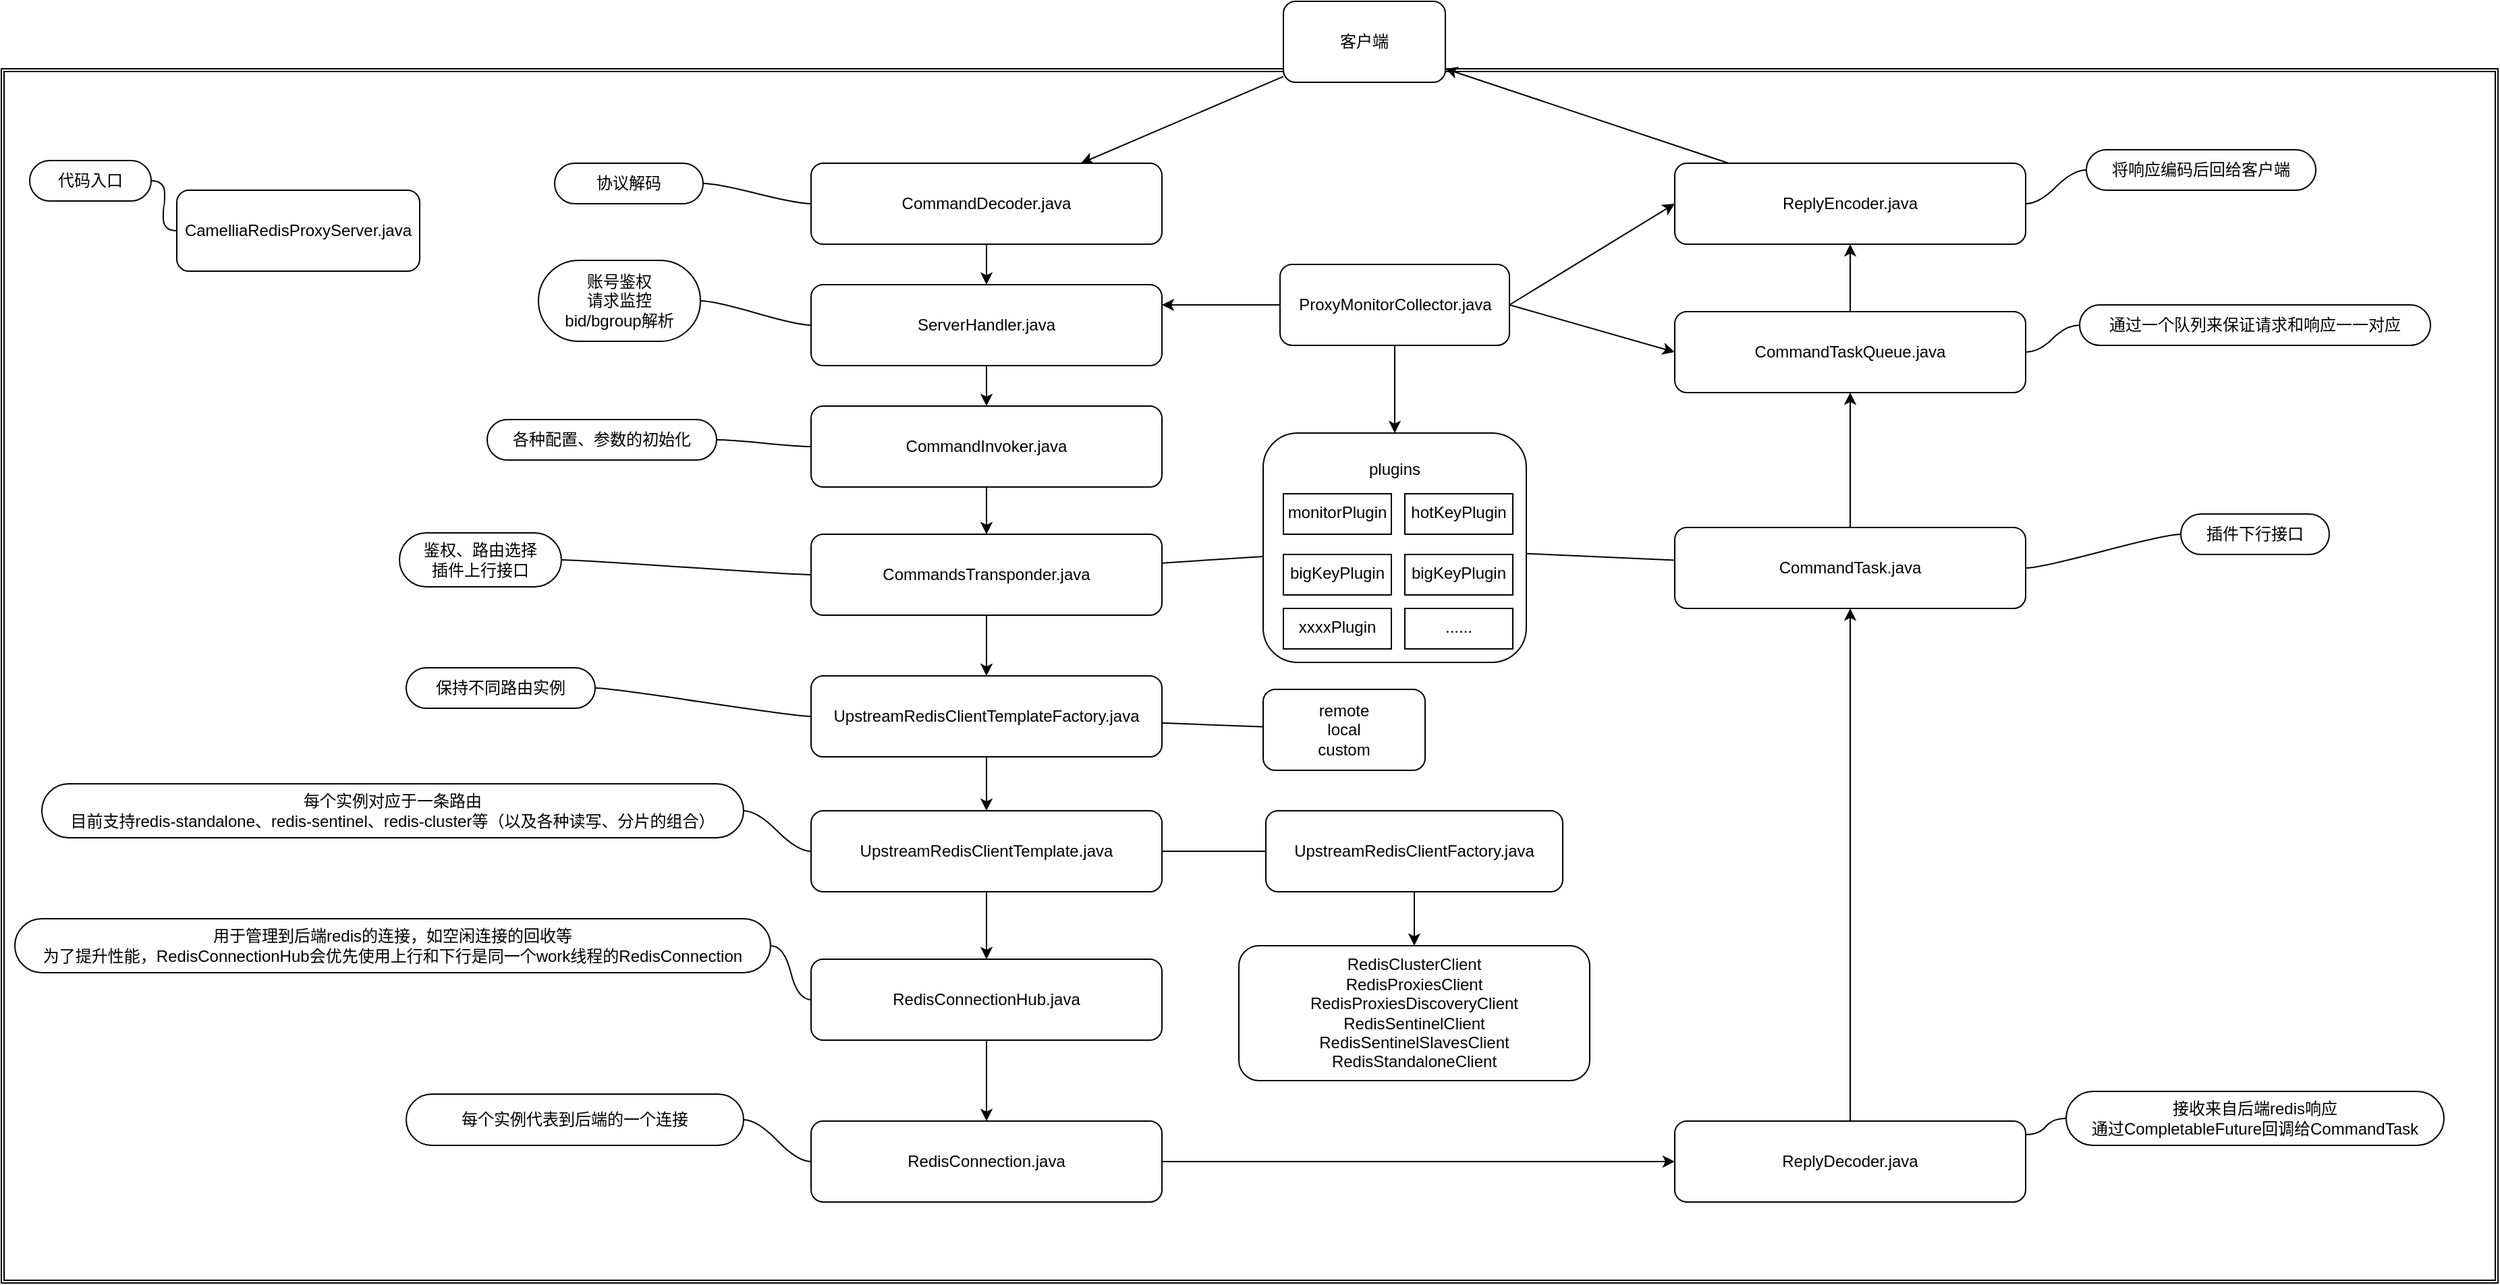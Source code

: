 <mxfile version="15.7.3" type="device"><diagram id="B0rq02993B2-hYQBSMJg" name="第 1 页"><mxGraphModel dx="2858" dy="1236" grid="1" gridSize="10" guides="1" tooltips="1" connect="1" arrows="1" fold="1" page="1" pageScale="1" pageWidth="827" pageHeight="1169" math="0" shadow="0"><root><mxCell id="0"/><mxCell id="1" parent="0"/><mxCell id="HqHJhorlUZuYk0NV3Dop-37" value="" style="shape=ext;double=1;rounded=0;whiteSpace=wrap;html=1;fontSize=12;align=center;verticalAlign=top;" parent="1" vertex="1"><mxGeometry x="-330" y="180" width="1850" height="900" as="geometry"/></mxCell><mxCell id="BX8Up6AO_PbBU9zY_H3O-1" value="CamelliaRedisProxyServer.java" style="rounded=1;whiteSpace=wrap;html=1;" parent="1" vertex="1"><mxGeometry x="-200" y="270" width="180" height="60" as="geometry"/></mxCell><mxCell id="BX8Up6AO_PbBU9zY_H3O-3" value="CommandDecoder.java" style="rounded=1;whiteSpace=wrap;html=1;" parent="1" vertex="1"><mxGeometry x="270" y="250" width="260" height="60" as="geometry"/></mxCell><mxCell id="BX8Up6AO_PbBU9zY_H3O-4" value="ServerHandler.java" style="rounded=1;whiteSpace=wrap;html=1;" parent="1" vertex="1"><mxGeometry x="270" y="340" width="260" height="60" as="geometry"/></mxCell><mxCell id="BX8Up6AO_PbBU9zY_H3O-5" value="CommandInvoker.java" style="rounded=1;whiteSpace=wrap;html=1;" parent="1" vertex="1"><mxGeometry x="270" y="430" width="260" height="60" as="geometry"/></mxCell><mxCell id="BX8Up6AO_PbBU9zY_H3O-6" value="CommandsTransponder.java" style="rounded=1;whiteSpace=wrap;html=1;" parent="1" vertex="1"><mxGeometry x="270" y="525" width="260" height="60" as="geometry"/></mxCell><mxCell id="BX8Up6AO_PbBU9zY_H3O-7" value="" style="endArrow=classic;html=1;" parent="1" source="BX8Up6AO_PbBU9zY_H3O-3" target="BX8Up6AO_PbBU9zY_H3O-4" edge="1"><mxGeometry width="50" height="50" relative="1" as="geometry"><mxPoint x="390" y="410" as="sourcePoint"/><mxPoint x="440" y="360" as="targetPoint"/></mxGeometry></mxCell><mxCell id="BX8Up6AO_PbBU9zY_H3O-8" value="" style="endArrow=classic;html=1;" parent="1" source="BX8Up6AO_PbBU9zY_H3O-4" target="BX8Up6AO_PbBU9zY_H3O-5" edge="1"><mxGeometry width="50" height="50" relative="1" as="geometry"><mxPoint x="445" y="320" as="sourcePoint"/><mxPoint x="445" y="350" as="targetPoint"/></mxGeometry></mxCell><mxCell id="BX8Up6AO_PbBU9zY_H3O-9" value="" style="endArrow=classic;html=1;" parent="1" source="BX8Up6AO_PbBU9zY_H3O-5" target="BX8Up6AO_PbBU9zY_H3O-6" edge="1"><mxGeometry width="50" height="50" relative="1" as="geometry"><mxPoint x="430" y="500" as="sourcePoint"/><mxPoint x="630" y="360" as="targetPoint"/></mxGeometry></mxCell><mxCell id="HqHJhorlUZuYk0NV3Dop-1" value="&lt;font style=&quot;font-size: 12px ; line-height: 120%&quot;&gt;plugins&lt;br&gt;&lt;/font&gt;" style="rounded=1;whiteSpace=wrap;html=1;align=center;spacingTop=6;spacing=9;verticalAlign=top;" parent="1" vertex="1"><mxGeometry x="605" y="450" width="195" height="170" as="geometry"/></mxCell><mxCell id="HqHJhorlUZuYk0NV3Dop-10" value="" style="endArrow=none;html=1;" parent="1" source="BX8Up6AO_PbBU9zY_H3O-6" target="HqHJhorlUZuYk0NV3Dop-1" edge="1"><mxGeometry width="50" height="50" relative="1" as="geometry"><mxPoint x="540" y="670" as="sourcePoint"/><mxPoint x="790" y="560" as="targetPoint"/></mxGeometry></mxCell><mxCell id="HqHJhorlUZuYk0NV3Dop-12" value="UpstreamRedisClientTemplateFactory.java" style="rounded=1;whiteSpace=wrap;html=1;" parent="1" vertex="1"><mxGeometry x="270" y="630" width="260" height="60" as="geometry"/></mxCell><mxCell id="HqHJhorlUZuYk0NV3Dop-13" value="" style="endArrow=classic;html=1;" parent="1" source="BX8Up6AO_PbBU9zY_H3O-6" target="HqHJhorlUZuYk0NV3Dop-12" edge="1"><mxGeometry width="50" height="50" relative="1" as="geometry"><mxPoint x="403" y="560" as="sourcePoint"/><mxPoint x="410" y="535" as="targetPoint"/></mxGeometry></mxCell><mxCell id="HqHJhorlUZuYk0NV3Dop-14" value="UpstreamRedisClientTemplate.java" style="rounded=1;whiteSpace=wrap;html=1;" parent="1" vertex="1"><mxGeometry x="270" y="730" width="260" height="60" as="geometry"/></mxCell><mxCell id="HqHJhorlUZuYk0NV3Dop-15" value="" style="endArrow=classic;html=1;" parent="1" source="HqHJhorlUZuYk0NV3Dop-12" target="HqHJhorlUZuYk0NV3Dop-14" edge="1"><mxGeometry width="50" height="50" relative="1" as="geometry"><mxPoint x="430" y="600" as="sourcePoint"/><mxPoint x="480" y="550" as="targetPoint"/></mxGeometry></mxCell><mxCell id="HqHJhorlUZuYk0NV3Dop-16" value="remote&lt;br&gt;local&lt;br&gt;custom" style="rounded=1;whiteSpace=wrap;html=1;align=center;" parent="1" vertex="1"><mxGeometry x="605" y="640" width="120" height="60" as="geometry"/></mxCell><mxCell id="HqHJhorlUZuYk0NV3Dop-17" value="" style="endArrow=none;html=1;" parent="1" source="HqHJhorlUZuYk0NV3Dop-12" target="HqHJhorlUZuYk0NV3Dop-16" edge="1"><mxGeometry width="50" height="50" relative="1" as="geometry"><mxPoint x="430" y="640" as="sourcePoint"/><mxPoint x="480" y="590" as="targetPoint"/></mxGeometry></mxCell><mxCell id="HqHJhorlUZuYk0NV3Dop-18" value="&lt;p style=&quot;line-height: 150% ; font-size: 12px&quot;&gt;&lt;/p&gt;&lt;div style=&quot;font-size: 12px&quot;&gt;&lt;div&gt;RedisClusterClient&lt;/div&gt;&lt;div&gt;RedisProxiesClient&lt;/div&gt;&lt;div&gt;RedisProxiesDiscoveryClient&lt;/div&gt;&lt;div&gt;RedisSentinelClient&lt;/div&gt;&lt;div&gt;RedisSentinelSlavesClient&lt;/div&gt;&lt;div&gt;RedisStandaloneClient&lt;/div&gt;&lt;/div&gt;&lt;p style=&quot;font-size: 12px&quot;&gt;&lt;/p&gt;" style="rounded=1;whiteSpace=wrap;html=1;spacing=22;fontSize=12;spacingTop=0;" parent="1" vertex="1"><mxGeometry x="587" y="830" width="260" height="100" as="geometry"/></mxCell><mxCell id="HqHJhorlUZuYk0NV3Dop-19" value="" style="endArrow=none;html=1;fontSize=12;" parent="1" source="HqHJhorlUZuYk0NV3Dop-14" target="v62ScgNTXX2mV6aalwaJ-1" edge="1"><mxGeometry width="50" height="50" relative="1" as="geometry"><mxPoint x="430" y="630" as="sourcePoint"/><mxPoint x="480" y="580" as="targetPoint"/></mxGeometry></mxCell><mxCell id="HqHJhorlUZuYk0NV3Dop-24" value="协议解码" style="whiteSpace=wrap;html=1;rounded=1;arcSize=50;align=center;verticalAlign=middle;strokeWidth=1;autosize=1;spacing=4;treeFolding=1;treeMoving=1;newEdgeStyle={&quot;edgeStyle&quot;:&quot;entityRelationEdgeStyle&quot;,&quot;startArrow&quot;:&quot;none&quot;,&quot;endArrow&quot;:&quot;none&quot;,&quot;segment&quot;:10,&quot;curved&quot;:1};fontSize=12;" parent="1" vertex="1"><mxGeometry x="80" y="250" width="110" height="30" as="geometry"/></mxCell><mxCell id="HqHJhorlUZuYk0NV3Dop-25" value="" style="edgeStyle=entityRelationEdgeStyle;startArrow=none;endArrow=none;segment=10;curved=1;fontSize=12;" parent="1" source="BX8Up6AO_PbBU9zY_H3O-3" target="HqHJhorlUZuYk0NV3Dop-24" edge="1"><mxGeometry relative="1" as="geometry"><mxPoint x="260" y="300" as="sourcePoint"/></mxGeometry></mxCell><mxCell id="HqHJhorlUZuYk0NV3Dop-26" value="账号鉴权&lt;br&gt;请求监控&lt;br&gt;bid/bgroup解析" style="whiteSpace=wrap;html=1;rounded=1;arcSize=50;align=center;verticalAlign=middle;strokeWidth=1;autosize=1;spacing=4;treeFolding=1;treeMoving=1;newEdgeStyle={&quot;edgeStyle&quot;:&quot;entityRelationEdgeStyle&quot;,&quot;startArrow&quot;:&quot;none&quot;,&quot;endArrow&quot;:&quot;none&quot;,&quot;segment&quot;:10,&quot;curved&quot;:1};fontSize=12;" parent="1" vertex="1"><mxGeometry x="68" y="322" width="120" height="60" as="geometry"/></mxCell><mxCell id="HqHJhorlUZuYk0NV3Dop-27" value="" style="edgeStyle=entityRelationEdgeStyle;startArrow=none;endArrow=none;segment=10;curved=1;fontSize=12;" parent="1" source="BX8Up6AO_PbBU9zY_H3O-4" target="HqHJhorlUZuYk0NV3Dop-26" edge="1"><mxGeometry relative="1" as="geometry"><mxPoint x="100" y="390" as="sourcePoint"/></mxGeometry></mxCell><mxCell id="HqHJhorlUZuYk0NV3Dop-28" value="各种配置、参数的初始化" style="whiteSpace=wrap;html=1;rounded=1;arcSize=50;align=center;verticalAlign=middle;strokeWidth=1;autosize=1;spacing=4;treeFolding=1;treeMoving=1;newEdgeStyle={&quot;edgeStyle&quot;:&quot;entityRelationEdgeStyle&quot;,&quot;startArrow&quot;:&quot;none&quot;,&quot;endArrow&quot;:&quot;none&quot;,&quot;segment&quot;:10,&quot;curved&quot;:1};fontSize=12;" parent="1" vertex="1"><mxGeometry x="30" y="440" width="170" height="30" as="geometry"/></mxCell><mxCell id="HqHJhorlUZuYk0NV3Dop-29" value="" style="edgeStyle=entityRelationEdgeStyle;startArrow=none;endArrow=none;segment=10;curved=1;fontSize=12;" parent="1" source="BX8Up6AO_PbBU9zY_H3O-5" target="HqHJhorlUZuYk0NV3Dop-28" edge="1"><mxGeometry relative="1" as="geometry"><mxPoint x="270" y="450" as="sourcePoint"/></mxGeometry></mxCell><mxCell id="HqHJhorlUZuYk0NV3Dop-30" value="鉴权、路由选择&lt;br&gt;插件上行接口" style="whiteSpace=wrap;html=1;rounded=1;arcSize=50;align=center;verticalAlign=middle;strokeWidth=1;autosize=1;spacing=4;treeFolding=1;treeMoving=1;newEdgeStyle={&quot;edgeStyle&quot;:&quot;entityRelationEdgeStyle&quot;,&quot;startArrow&quot;:&quot;none&quot;,&quot;endArrow&quot;:&quot;none&quot;,&quot;segment&quot;:10,&quot;curved&quot;:1};fontSize=12;" parent="1" vertex="1"><mxGeometry x="-35" y="524" width="120" height="40" as="geometry"/></mxCell><mxCell id="HqHJhorlUZuYk0NV3Dop-31" value="" style="edgeStyle=entityRelationEdgeStyle;startArrow=none;endArrow=none;segment=10;curved=1;fontSize=12;" parent="1" source="BX8Up6AO_PbBU9zY_H3O-6" target="HqHJhorlUZuYk0NV3Dop-30" edge="1"><mxGeometry relative="1" as="geometry"><mxPoint x="40" y="550" as="sourcePoint"/></mxGeometry></mxCell><mxCell id="HqHJhorlUZuYk0NV3Dop-32" value="保持不同路由实例" style="whiteSpace=wrap;html=1;rounded=1;arcSize=50;align=center;verticalAlign=middle;strokeWidth=1;autosize=1;spacing=4;treeFolding=1;treeMoving=1;newEdgeStyle={&quot;edgeStyle&quot;:&quot;entityRelationEdgeStyle&quot;,&quot;startArrow&quot;:&quot;none&quot;,&quot;endArrow&quot;:&quot;none&quot;,&quot;segment&quot;:10,&quot;curved&quot;:1};fontSize=12;" parent="1" vertex="1"><mxGeometry x="-30" y="624" width="140" height="30" as="geometry"/></mxCell><mxCell id="HqHJhorlUZuYk0NV3Dop-33" value="" style="edgeStyle=entityRelationEdgeStyle;startArrow=none;endArrow=none;segment=10;curved=1;fontSize=12;" parent="1" source="HqHJhorlUZuYk0NV3Dop-12" target="HqHJhorlUZuYk0NV3Dop-32" edge="1"><mxGeometry relative="1" as="geometry"><mxPoint x="40" y="670" as="sourcePoint"/></mxGeometry></mxCell><mxCell id="HqHJhorlUZuYk0NV3Dop-34" value="每个实例对应于一条路由&lt;br&gt;目前支持redis-standalone、redis-sentinel、redis-cluster等（以及各种读写、分片的组合）" style="whiteSpace=wrap;html=1;rounded=1;arcSize=50;align=center;verticalAlign=middle;strokeWidth=1;autosize=1;spacing=4;treeFolding=1;treeMoving=1;newEdgeStyle={&quot;edgeStyle&quot;:&quot;entityRelationEdgeStyle&quot;,&quot;startArrow&quot;:&quot;none&quot;,&quot;endArrow&quot;:&quot;none&quot;,&quot;segment&quot;:10,&quot;curved&quot;:1};fontSize=12;" parent="1" vertex="1"><mxGeometry x="-300" y="710" width="520" height="40" as="geometry"/></mxCell><mxCell id="HqHJhorlUZuYk0NV3Dop-35" value="" style="edgeStyle=entityRelationEdgeStyle;startArrow=none;endArrow=none;segment=10;curved=1;fontSize=12;" parent="1" source="HqHJhorlUZuYk0NV3Dop-14" target="HqHJhorlUZuYk0NV3Dop-34" edge="1"><mxGeometry relative="1" as="geometry"><mxPoint x="71.5" y="770" as="sourcePoint"/></mxGeometry></mxCell><mxCell id="HqHJhorlUZuYk0NV3Dop-38" value="RedisConnectionHub.java" style="rounded=1;whiteSpace=wrap;html=1;" parent="1" vertex="1"><mxGeometry x="270" y="840" width="260" height="60" as="geometry"/></mxCell><mxCell id="HqHJhorlUZuYk0NV3Dop-39" value="RedisConnection.java" style="rounded=1;whiteSpace=wrap;html=1;" parent="1" vertex="1"><mxGeometry x="270" y="960" width="260" height="60" as="geometry"/></mxCell><mxCell id="HqHJhorlUZuYk0NV3Dop-41" value="" style="endArrow=classic;html=1;fontSize=12;" parent="1" source="HqHJhorlUZuYk0NV3Dop-14" target="HqHJhorlUZuYk0NV3Dop-38" edge="1"><mxGeometry width="50" height="50" relative="1" as="geometry"><mxPoint x="480" y="920" as="sourcePoint"/><mxPoint x="530" y="870" as="targetPoint"/></mxGeometry></mxCell><mxCell id="HqHJhorlUZuYk0NV3Dop-42" value="" style="endArrow=classic;html=1;fontSize=12;" parent="1" source="HqHJhorlUZuYk0NV3Dop-38" target="HqHJhorlUZuYk0NV3Dop-39" edge="1"><mxGeometry width="50" height="50" relative="1" as="geometry"><mxPoint x="480" y="920" as="sourcePoint"/><mxPoint x="530" y="870" as="targetPoint"/></mxGeometry></mxCell><mxCell id="HqHJhorlUZuYk0NV3Dop-43" value="用于管理到后端redis的连接，如空闲连接的回收等&lt;br&gt;为了提升性能，RedisConnectionHub会优先使用上行和下行是同一个work线程的RedisConnection" style="whiteSpace=wrap;html=1;rounded=1;arcSize=50;align=center;verticalAlign=middle;strokeWidth=1;autosize=1;spacing=4;treeFolding=1;treeMoving=1;newEdgeStyle={&quot;edgeStyle&quot;:&quot;entityRelationEdgeStyle&quot;,&quot;startArrow&quot;:&quot;none&quot;,&quot;endArrow&quot;:&quot;none&quot;,&quot;segment&quot;:10,&quot;curved&quot;:1};fontSize=12;" parent="1" vertex="1"><mxGeometry x="-320" y="810" width="560" height="40" as="geometry"/></mxCell><mxCell id="HqHJhorlUZuYk0NV3Dop-44" value="" style="edgeStyle=entityRelationEdgeStyle;startArrow=none;endArrow=none;segment=10;curved=1;fontSize=12;" parent="1" source="HqHJhorlUZuYk0NV3Dop-38" target="HqHJhorlUZuYk0NV3Dop-43" edge="1"><mxGeometry relative="1" as="geometry"><mxPoint x="302.5" y="880" as="sourcePoint"/></mxGeometry></mxCell><mxCell id="HqHJhorlUZuYk0NV3Dop-46" value="每个实例代表到后端的一个连接" style="whiteSpace=wrap;html=1;rounded=1;arcSize=50;align=center;verticalAlign=middle;strokeWidth=1;autosize=1;spacing=4;treeFolding=1;treeMoving=1;newEdgeStyle={&quot;edgeStyle&quot;:&quot;entityRelationEdgeStyle&quot;,&quot;startArrow&quot;:&quot;none&quot;,&quot;endArrow&quot;:&quot;none&quot;,&quot;segment&quot;:10,&quot;curved&quot;:1};fontSize=12;" parent="1" vertex="1"><mxGeometry x="-30" y="940" width="250" height="38" as="geometry"/></mxCell><mxCell id="HqHJhorlUZuYk0NV3Dop-47" value="" style="edgeStyle=entityRelationEdgeStyle;startArrow=none;endArrow=none;segment=10;curved=1;fontSize=12;" parent="1" source="HqHJhorlUZuYk0NV3Dop-39" target="HqHJhorlUZuYk0NV3Dop-46" edge="1"><mxGeometry relative="1" as="geometry"><mxPoint x="20" y="990" as="sourcePoint"/></mxGeometry></mxCell><mxCell id="HqHJhorlUZuYk0NV3Dop-48" value="代码入口" style="whiteSpace=wrap;html=1;rounded=1;arcSize=50;align=center;verticalAlign=middle;strokeWidth=1;autosize=1;spacing=4;treeFolding=1;treeMoving=1;newEdgeStyle={&quot;edgeStyle&quot;:&quot;entityRelationEdgeStyle&quot;,&quot;startArrow&quot;:&quot;none&quot;,&quot;endArrow&quot;:&quot;none&quot;,&quot;segment&quot;:10,&quot;curved&quot;:1};fontSize=12;" parent="1" vertex="1"><mxGeometry x="-309" y="248" width="90" height="30" as="geometry"/></mxCell><mxCell id="HqHJhorlUZuYk0NV3Dop-49" value="" style="edgeStyle=entityRelationEdgeStyle;startArrow=none;endArrow=none;segment=10;curved=1;fontSize=12;" parent="1" source="BX8Up6AO_PbBU9zY_H3O-1" target="HqHJhorlUZuYk0NV3Dop-48" edge="1"><mxGeometry relative="1" as="geometry"><mxPoint x="-200" y="340" as="sourcePoint"/></mxGeometry></mxCell><mxCell id="HqHJhorlUZuYk0NV3Dop-51" value="ReplyDecoder.java" style="rounded=1;whiteSpace=wrap;html=1;" parent="1" vertex="1"><mxGeometry x="910" y="960" width="260" height="60" as="geometry"/></mxCell><mxCell id="HqHJhorlUZuYk0NV3Dop-52" value="CommandTask.java" style="rounded=1;whiteSpace=wrap;html=1;" parent="1" vertex="1"><mxGeometry x="910" y="520" width="260" height="60" as="geometry"/></mxCell><mxCell id="HqHJhorlUZuYk0NV3Dop-53" value="CommandTaskQueue.java" style="rounded=1;whiteSpace=wrap;html=1;" parent="1" vertex="1"><mxGeometry x="910" y="360" width="260" height="60" as="geometry"/></mxCell><mxCell id="HqHJhorlUZuYk0NV3Dop-54" value="ReplyEncoder.java" style="rounded=1;whiteSpace=wrap;html=1;" parent="1" vertex="1"><mxGeometry x="910" y="250" width="260" height="60" as="geometry"/></mxCell><mxCell id="HqHJhorlUZuYk0NV3Dop-55" value="" style="endArrow=classic;html=1;fontSize=12;" parent="1" source="HqHJhorlUZuYk0NV3Dop-39" target="HqHJhorlUZuYk0NV3Dop-51" edge="1"><mxGeometry width="50" height="50" relative="1" as="geometry"><mxPoint x="740" y="700" as="sourcePoint"/><mxPoint x="790" y="650" as="targetPoint"/></mxGeometry></mxCell><mxCell id="HqHJhorlUZuYk0NV3Dop-56" value="" style="endArrow=classic;html=1;fontSize=12;" parent="1" source="HqHJhorlUZuYk0NV3Dop-51" target="HqHJhorlUZuYk0NV3Dop-52" edge="1"><mxGeometry width="50" height="50" relative="1" as="geometry"><mxPoint x="740" y="700" as="sourcePoint"/><mxPoint x="790" y="650" as="targetPoint"/></mxGeometry></mxCell><mxCell id="HqHJhorlUZuYk0NV3Dop-57" value="客户端" style="rounded=1;whiteSpace=wrap;html=1;fontSize=12;align=center;" parent="1" vertex="1"><mxGeometry x="620" y="130" width="120" height="60" as="geometry"/></mxCell><mxCell id="HqHJhorlUZuYk0NV3Dop-58" value="" style="endArrow=classic;html=1;fontSize=12;" parent="1" source="HqHJhorlUZuYk0NV3Dop-57" target="BX8Up6AO_PbBU9zY_H3O-3" edge="1"><mxGeometry width="50" height="50" relative="1" as="geometry"><mxPoint x="740" y="450" as="sourcePoint"/><mxPoint x="790" y="400" as="targetPoint"/></mxGeometry></mxCell><mxCell id="HqHJhorlUZuYk0NV3Dop-59" value="" style="endArrow=classic;html=1;fontSize=12;" parent="1" source="HqHJhorlUZuYk0NV3Dop-54" target="HqHJhorlUZuYk0NV3Dop-57" edge="1"><mxGeometry width="50" height="50" relative="1" as="geometry"><mxPoint x="740" y="450" as="sourcePoint"/><mxPoint x="790" y="400" as="targetPoint"/></mxGeometry></mxCell><mxCell id="HqHJhorlUZuYk0NV3Dop-60" value="" style="endArrow=classic;html=1;fontSize=12;" parent="1" source="HqHJhorlUZuYk0NV3Dop-53" target="HqHJhorlUZuYk0NV3Dop-54" edge="1"><mxGeometry width="50" height="50" relative="1" as="geometry"><mxPoint x="740" y="450" as="sourcePoint"/><mxPoint x="790" y="400" as="targetPoint"/></mxGeometry></mxCell><mxCell id="HqHJhorlUZuYk0NV3Dop-61" value="" style="endArrow=classic;html=1;fontSize=12;" parent="1" source="HqHJhorlUZuYk0NV3Dop-52" target="HqHJhorlUZuYk0NV3Dop-53" edge="1"><mxGeometry width="50" height="50" relative="1" as="geometry"><mxPoint x="740" y="450" as="sourcePoint"/><mxPoint x="790" y="400" as="targetPoint"/></mxGeometry></mxCell><mxCell id="HqHJhorlUZuYk0NV3Dop-62" value="接收来自后端redis响应&lt;br&gt;通过CompletableFuture回调给CommandTask" style="whiteSpace=wrap;html=1;rounded=1;arcSize=50;align=center;verticalAlign=middle;strokeWidth=1;autosize=1;spacing=4;treeFolding=1;treeMoving=1;newEdgeStyle={&quot;edgeStyle&quot;:&quot;entityRelationEdgeStyle&quot;,&quot;startArrow&quot;:&quot;none&quot;,&quot;endArrow&quot;:&quot;none&quot;,&quot;segment&quot;:10,&quot;curved&quot;:1};fontSize=12;" parent="1" vertex="1"><mxGeometry x="1200" y="938" width="280" height="40" as="geometry"/></mxCell><mxCell id="HqHJhorlUZuYk0NV3Dop-63" value="" style="edgeStyle=entityRelationEdgeStyle;startArrow=none;endArrow=none;segment=10;curved=1;fontSize=12;" parent="1" target="HqHJhorlUZuYk0NV3Dop-62" edge="1"><mxGeometry relative="1" as="geometry"><mxPoint x="1170" y="970" as="sourcePoint"/></mxGeometry></mxCell><mxCell id="HqHJhorlUZuYk0NV3Dop-64" value="插件下行接口" style="whiteSpace=wrap;html=1;rounded=1;arcSize=50;align=center;verticalAlign=middle;strokeWidth=1;autosize=1;spacing=4;treeFolding=1;treeMoving=1;newEdgeStyle={&quot;edgeStyle&quot;:&quot;entityRelationEdgeStyle&quot;,&quot;startArrow&quot;:&quot;none&quot;,&quot;endArrow&quot;:&quot;none&quot;,&quot;segment&quot;:10,&quot;curved&quot;:1};fontSize=12;" parent="1" vertex="1"><mxGeometry x="1285" y="510" width="110" height="30" as="geometry"/></mxCell><mxCell id="HqHJhorlUZuYk0NV3Dop-65" value="" style="edgeStyle=entityRelationEdgeStyle;startArrow=none;endArrow=none;segment=10;curved=1;fontSize=12;" parent="1" source="HqHJhorlUZuYk0NV3Dop-52" target="HqHJhorlUZuYk0NV3Dop-64" edge="1"><mxGeometry relative="1" as="geometry"><mxPoint x="1110" y="730" as="sourcePoint"/></mxGeometry></mxCell><mxCell id="HqHJhorlUZuYk0NV3Dop-66" value="通过一个队列来保证请求和响应一一对应" style="whiteSpace=wrap;html=1;rounded=1;arcSize=50;align=center;verticalAlign=middle;strokeWidth=1;autosize=1;spacing=4;treeFolding=1;treeMoving=1;newEdgeStyle={&quot;edgeStyle&quot;:&quot;entityRelationEdgeStyle&quot;,&quot;startArrow&quot;:&quot;none&quot;,&quot;endArrow&quot;:&quot;none&quot;,&quot;segment&quot;:10,&quot;curved&quot;:1};fontSize=12;" parent="1" vertex="1"><mxGeometry x="1210" y="355" width="260" height="30" as="geometry"/></mxCell><mxCell id="HqHJhorlUZuYk0NV3Dop-67" value="" style="edgeStyle=entityRelationEdgeStyle;startArrow=none;endArrow=none;segment=10;curved=1;fontSize=12;" parent="1" source="HqHJhorlUZuYk0NV3Dop-53" target="HqHJhorlUZuYk0NV3Dop-66" edge="1"><mxGeometry relative="1" as="geometry"><mxPoint x="1160" y="390" as="sourcePoint"/></mxGeometry></mxCell><mxCell id="HqHJhorlUZuYk0NV3Dop-68" value="将响应编码后回给客户端" style="whiteSpace=wrap;html=1;rounded=1;arcSize=50;align=center;verticalAlign=middle;strokeWidth=1;autosize=1;spacing=4;treeFolding=1;treeMoving=1;newEdgeStyle={&quot;edgeStyle&quot;:&quot;entityRelationEdgeStyle&quot;,&quot;startArrow&quot;:&quot;none&quot;,&quot;endArrow&quot;:&quot;none&quot;,&quot;segment&quot;:10,&quot;curved&quot;:1};fontSize=12;" parent="1" vertex="1"><mxGeometry x="1215" y="240" width="170" height="30" as="geometry"/></mxCell><mxCell id="HqHJhorlUZuYk0NV3Dop-69" value="" style="edgeStyle=entityRelationEdgeStyle;startArrow=none;endArrow=none;segment=10;curved=1;fontSize=12;" parent="1" source="HqHJhorlUZuYk0NV3Dop-54" target="HqHJhorlUZuYk0NV3Dop-68" edge="1"><mxGeometry relative="1" as="geometry"><mxPoint x="960" y="540" as="sourcePoint"/></mxGeometry></mxCell><mxCell id="A3q11_ffTGcD_G_k4dlb-1" value="" style="endArrow=none;html=1;" parent="1" source="HqHJhorlUZuYk0NV3Dop-1" target="HqHJhorlUZuYk0NV3Dop-52" edge="1"><mxGeometry width="50" height="50" relative="1" as="geometry"><mxPoint x="750" y="460" as="sourcePoint"/><mxPoint x="800" y="410" as="targetPoint"/></mxGeometry></mxCell><mxCell id="XZvx54sCrBvwFxeRCp7F-1" value="ProxyMonitorCollector.java" style="rounded=1;whiteSpace=wrap;html=1;" parent="1" vertex="1"><mxGeometry x="617.5" y="325" width="170" height="60" as="geometry"/></mxCell><mxCell id="XZvx54sCrBvwFxeRCp7F-2" value="" style="endArrow=classic;html=1;entryX=1;entryY=0.25;entryDx=0;entryDy=0;" parent="1" source="XZvx54sCrBvwFxeRCp7F-1" target="BX8Up6AO_PbBU9zY_H3O-4" edge="1"><mxGeometry width="50" height="50" relative="1" as="geometry"><mxPoint x="680" y="430" as="sourcePoint"/><mxPoint x="730" y="380" as="targetPoint"/></mxGeometry></mxCell><mxCell id="ve4fjwBcGP6oi2rFmaPs-1" value="monitorPlugin" style="rounded=0;whiteSpace=wrap;html=1;verticalAlign=top;" parent="1" vertex="1"><mxGeometry x="620" y="495" width="80" height="30" as="geometry"/></mxCell><mxCell id="ve4fjwBcGP6oi2rFmaPs-2" value="hotKeyPlugin" style="rounded=0;whiteSpace=wrap;html=1;verticalAlign=top;" parent="1" vertex="1"><mxGeometry x="710" y="495" width="80" height="30" as="geometry"/></mxCell><mxCell id="ve4fjwBcGP6oi2rFmaPs-3" value="bigKeyPlugin" style="rounded=0;whiteSpace=wrap;html=1;verticalAlign=top;" parent="1" vertex="1"><mxGeometry x="620" y="540" width="80" height="30" as="geometry"/></mxCell><mxCell id="ve4fjwBcGP6oi2rFmaPs-5" value="bigKeyPlugin" style="rounded=0;whiteSpace=wrap;html=1;verticalAlign=top;" parent="1" vertex="1"><mxGeometry x="710" y="540" width="80" height="30" as="geometry"/></mxCell><mxCell id="ve4fjwBcGP6oi2rFmaPs-6" value="xxxxPlugin" style="rounded=0;whiteSpace=wrap;html=1;verticalAlign=top;" parent="1" vertex="1"><mxGeometry x="620" y="580" width="80" height="30" as="geometry"/></mxCell><mxCell id="ve4fjwBcGP6oi2rFmaPs-7" value="......" style="rounded=0;whiteSpace=wrap;html=1;verticalAlign=top;" parent="1" vertex="1"><mxGeometry x="710" y="580" width="80" height="30" as="geometry"/></mxCell><mxCell id="ve4fjwBcGP6oi2rFmaPs-8" value="" style="endArrow=classic;html=1;rounded=0;entryX=0.5;entryY=0;entryDx=0;entryDy=0;" parent="1" source="XZvx54sCrBvwFxeRCp7F-1" target="HqHJhorlUZuYk0NV3Dop-1" edge="1"><mxGeometry width="50" height="50" relative="1" as="geometry"><mxPoint x="690" y="500" as="sourcePoint"/><mxPoint x="740" y="450" as="targetPoint"/></mxGeometry></mxCell><mxCell id="ve4fjwBcGP6oi2rFmaPs-9" value="" style="endArrow=classic;html=1;rounded=0;exitX=1;exitY=0.5;exitDx=0;exitDy=0;entryX=0;entryY=0.5;entryDx=0;entryDy=0;" parent="1" source="XZvx54sCrBvwFxeRCp7F-1" target="HqHJhorlUZuYk0NV3Dop-53" edge="1"><mxGeometry width="50" height="50" relative="1" as="geometry"><mxPoint x="690" y="500" as="sourcePoint"/><mxPoint x="740" y="450" as="targetPoint"/></mxGeometry></mxCell><mxCell id="ve4fjwBcGP6oi2rFmaPs-10" value="" style="endArrow=classic;html=1;rounded=0;entryX=0;entryY=0.5;entryDx=0;entryDy=0;exitX=1;exitY=0.5;exitDx=0;exitDy=0;" parent="1" source="XZvx54sCrBvwFxeRCp7F-1" target="HqHJhorlUZuYk0NV3Dop-54" edge="1"><mxGeometry width="50" height="50" relative="1" as="geometry"><mxPoint x="690" y="500" as="sourcePoint"/><mxPoint x="740" y="450" as="targetPoint"/></mxGeometry></mxCell><mxCell id="v62ScgNTXX2mV6aalwaJ-1" value="UpstreamRedisClientFactory.java" style="rounded=1;whiteSpace=wrap;html=1;" vertex="1" parent="1"><mxGeometry x="607" y="730" width="220" height="60" as="geometry"/></mxCell><mxCell id="v62ScgNTXX2mV6aalwaJ-2" value="" style="endArrow=classic;html=1;rounded=0;" edge="1" parent="1" source="v62ScgNTXX2mV6aalwaJ-1" target="HqHJhorlUZuYk0NV3Dop-18"><mxGeometry width="50" height="50" relative="1" as="geometry"><mxPoint x="650" y="640" as="sourcePoint"/><mxPoint x="700" y="590" as="targetPoint"/></mxGeometry></mxCell></root></mxGraphModel></diagram></mxfile>